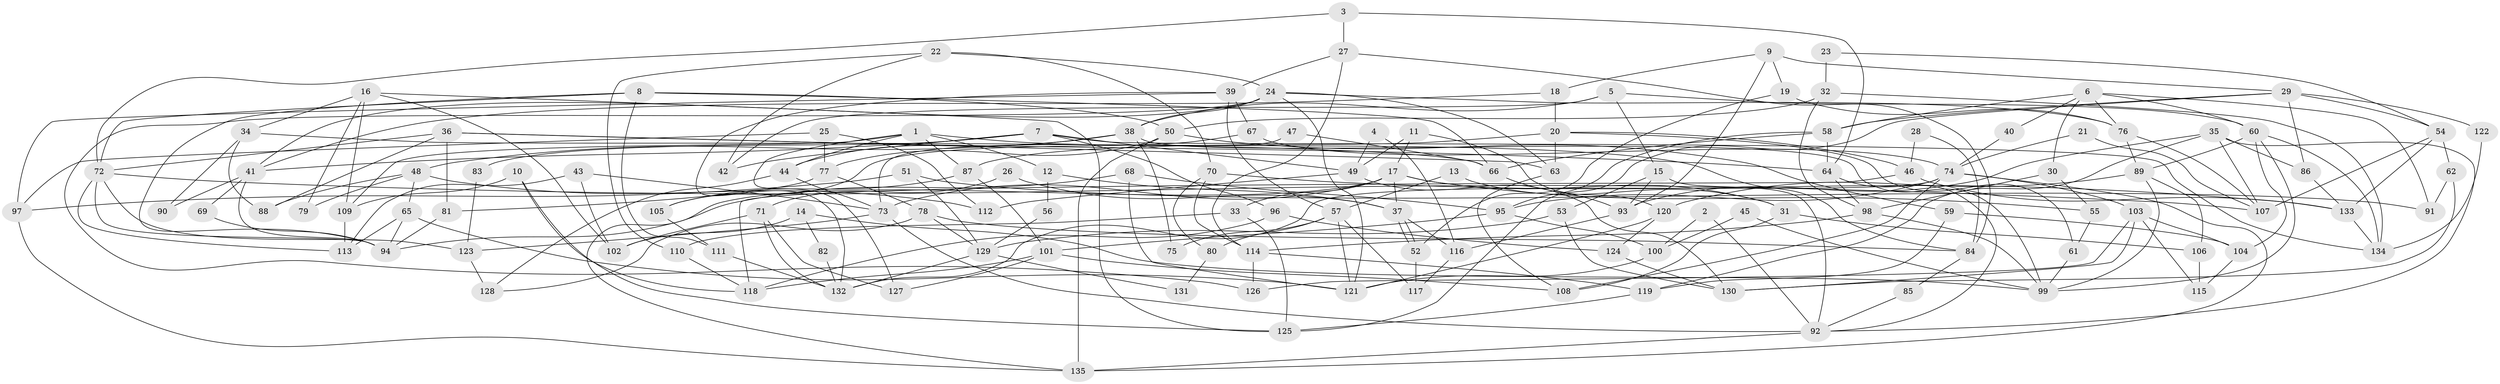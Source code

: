 // Generated by graph-tools (version 1.1) at 2025/15/03/09/25 04:15:19]
// undirected, 135 vertices, 270 edges
graph export_dot {
graph [start="1"]
  node [color=gray90,style=filled];
  1;
  2;
  3;
  4;
  5;
  6;
  7;
  8;
  9;
  10;
  11;
  12;
  13;
  14;
  15;
  16;
  17;
  18;
  19;
  20;
  21;
  22;
  23;
  24;
  25;
  26;
  27;
  28;
  29;
  30;
  31;
  32;
  33;
  34;
  35;
  36;
  37;
  38;
  39;
  40;
  41;
  42;
  43;
  44;
  45;
  46;
  47;
  48;
  49;
  50;
  51;
  52;
  53;
  54;
  55;
  56;
  57;
  58;
  59;
  60;
  61;
  62;
  63;
  64;
  65;
  66;
  67;
  68;
  69;
  70;
  71;
  72;
  73;
  74;
  75;
  76;
  77;
  78;
  79;
  80;
  81;
  82;
  83;
  84;
  85;
  86;
  87;
  88;
  89;
  90;
  91;
  92;
  93;
  94;
  95;
  96;
  97;
  98;
  99;
  100;
  101;
  102;
  103;
  104;
  105;
  106;
  107;
  108;
  109;
  110;
  111;
  112;
  113;
  114;
  115;
  116;
  117;
  118;
  119;
  120;
  121;
  122;
  123;
  124;
  125;
  126;
  127;
  128;
  129;
  130;
  131;
  132;
  133;
  134;
  135;
  1 -- 84;
  1 -- 44;
  1 -- 12;
  1 -- 87;
  1 -- 109;
  1 -- 127;
  2 -- 100;
  2 -- 92;
  3 -- 27;
  3 -- 64;
  3 -- 72;
  4 -- 49;
  4 -- 116;
  5 -- 60;
  5 -- 15;
  5 -- 38;
  5 -- 42;
  6 -- 58;
  6 -- 30;
  6 -- 40;
  6 -- 60;
  6 -- 76;
  6 -- 91;
  7 -- 42;
  7 -- 96;
  7 -- 41;
  7 -- 49;
  7 -- 83;
  7 -- 134;
  8 -- 66;
  8 -- 94;
  8 -- 50;
  8 -- 72;
  8 -- 111;
  9 -- 18;
  9 -- 19;
  9 -- 29;
  9 -- 93;
  10 -- 109;
  10 -- 125;
  10 -- 118;
  11 -- 120;
  11 -- 49;
  11 -- 17;
  12 -- 37;
  12 -- 56;
  13 -- 31;
  13 -- 57;
  14 -- 99;
  14 -- 102;
  14 -- 82;
  15 -- 92;
  15 -- 93;
  15 -- 53;
  16 -- 125;
  16 -- 109;
  16 -- 34;
  16 -- 79;
  16 -- 102;
  17 -- 94;
  17 -- 31;
  17 -- 33;
  17 -- 37;
  17 -- 55;
  17 -- 73;
  18 -- 20;
  18 -- 41;
  19 -- 76;
  19 -- 52;
  20 -- 87;
  20 -- 63;
  20 -- 46;
  20 -- 61;
  21 -- 74;
  21 -- 107;
  22 -- 70;
  22 -- 24;
  22 -- 42;
  22 -- 110;
  23 -- 32;
  23 -- 54;
  24 -- 41;
  24 -- 121;
  24 -- 38;
  24 -- 63;
  24 -- 76;
  24 -- 126;
  25 -- 77;
  25 -- 112;
  25 -- 97;
  26 -- 37;
  26 -- 71;
  27 -- 39;
  27 -- 114;
  27 -- 84;
  28 -- 84;
  28 -- 46;
  29 -- 86;
  29 -- 54;
  29 -- 58;
  29 -- 122;
  29 -- 125;
  30 -- 98;
  30 -- 55;
  31 -- 108;
  31 -- 106;
  32 -- 50;
  32 -- 134;
  32 -- 98;
  33 -- 110;
  33 -- 125;
  34 -- 66;
  34 -- 88;
  34 -- 90;
  35 -- 107;
  35 -- 119;
  35 -- 86;
  35 -- 92;
  35 -- 93;
  36 -- 72;
  36 -- 64;
  36 -- 63;
  36 -- 81;
  36 -- 88;
  37 -- 52;
  37 -- 52;
  37 -- 116;
  38 -- 44;
  38 -- 48;
  38 -- 75;
  38 -- 99;
  39 -- 97;
  39 -- 132;
  39 -- 57;
  39 -- 67;
  40 -- 74;
  41 -- 94;
  41 -- 69;
  41 -- 90;
  43 -- 113;
  43 -- 73;
  43 -- 102;
  44 -- 73;
  44 -- 128;
  45 -- 100;
  45 -- 99;
  46 -- 133;
  46 -- 118;
  47 -- 66;
  47 -- 73;
  48 -- 88;
  48 -- 65;
  48 -- 79;
  48 -- 112;
  49 -- 130;
  49 -- 112;
  50 -- 135;
  50 -- 59;
  50 -- 77;
  51 -- 97;
  51 -- 129;
  51 -- 91;
  52 -- 117;
  53 -- 130;
  53 -- 129;
  54 -- 107;
  54 -- 62;
  54 -- 133;
  55 -- 61;
  56 -- 129;
  57 -- 121;
  57 -- 75;
  57 -- 80;
  57 -- 117;
  58 -- 95;
  58 -- 64;
  58 -- 66;
  59 -- 104;
  59 -- 119;
  60 -- 89;
  60 -- 99;
  60 -- 104;
  60 -- 134;
  61 -- 99;
  62 -- 91;
  62 -- 130;
  63 -- 108;
  64 -- 98;
  64 -- 92;
  65 -- 94;
  65 -- 113;
  65 -- 121;
  66 -- 93;
  67 -- 74;
  67 -- 105;
  68 -- 135;
  68 -- 95;
  68 -- 121;
  69 -- 94;
  70 -- 133;
  70 -- 114;
  70 -- 80;
  71 -- 127;
  71 -- 102;
  71 -- 132;
  72 -- 94;
  72 -- 107;
  72 -- 113;
  72 -- 123;
  73 -- 92;
  73 -- 123;
  74 -- 132;
  74 -- 103;
  74 -- 95;
  74 -- 108;
  74 -- 135;
  76 -- 89;
  76 -- 107;
  77 -- 78;
  77 -- 81;
  78 -- 129;
  78 -- 128;
  78 -- 84;
  80 -- 131;
  81 -- 94;
  82 -- 132;
  83 -- 123;
  84 -- 85;
  85 -- 92;
  86 -- 133;
  87 -- 101;
  87 -- 105;
  89 -- 99;
  89 -- 106;
  89 -- 120;
  92 -- 135;
  93 -- 116;
  95 -- 101;
  95 -- 100;
  96 -- 124;
  96 -- 118;
  97 -- 135;
  98 -- 99;
  98 -- 114;
  100 -- 121;
  101 -- 108;
  101 -- 118;
  101 -- 127;
  103 -- 115;
  103 -- 126;
  103 -- 104;
  103 -- 130;
  104 -- 115;
  105 -- 111;
  106 -- 115;
  109 -- 113;
  110 -- 118;
  111 -- 132;
  114 -- 119;
  114 -- 126;
  116 -- 117;
  119 -- 125;
  120 -- 121;
  120 -- 124;
  122 -- 134;
  123 -- 128;
  124 -- 130;
  129 -- 132;
  129 -- 131;
  133 -- 134;
}
